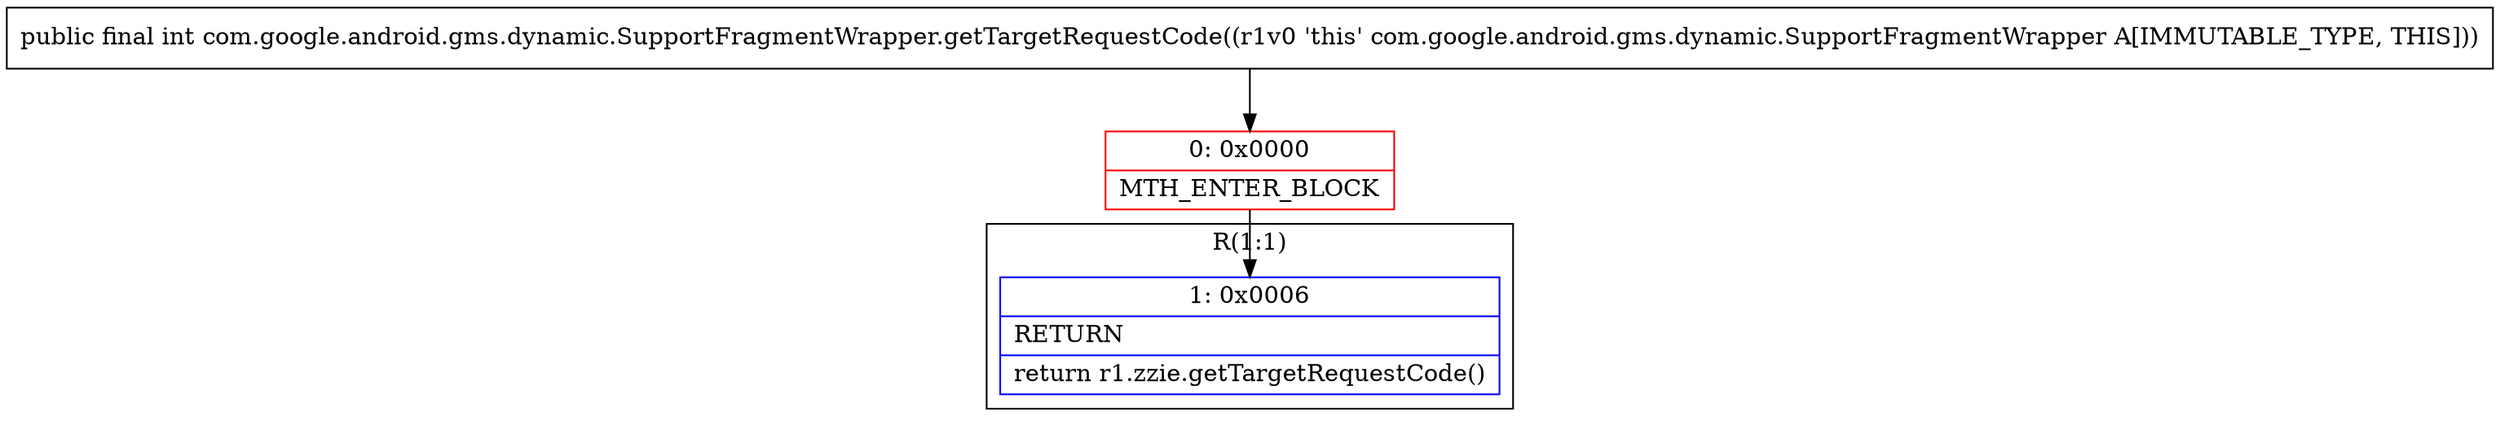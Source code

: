 digraph "CFG forcom.google.android.gms.dynamic.SupportFragmentWrapper.getTargetRequestCode()I" {
subgraph cluster_Region_1600635062 {
label = "R(1:1)";
node [shape=record,color=blue];
Node_1 [shape=record,label="{1\:\ 0x0006|RETURN\l|return r1.zzie.getTargetRequestCode()\l}"];
}
Node_0 [shape=record,color=red,label="{0\:\ 0x0000|MTH_ENTER_BLOCK\l}"];
MethodNode[shape=record,label="{public final int com.google.android.gms.dynamic.SupportFragmentWrapper.getTargetRequestCode((r1v0 'this' com.google.android.gms.dynamic.SupportFragmentWrapper A[IMMUTABLE_TYPE, THIS])) }"];
MethodNode -> Node_0;
Node_0 -> Node_1;
}

